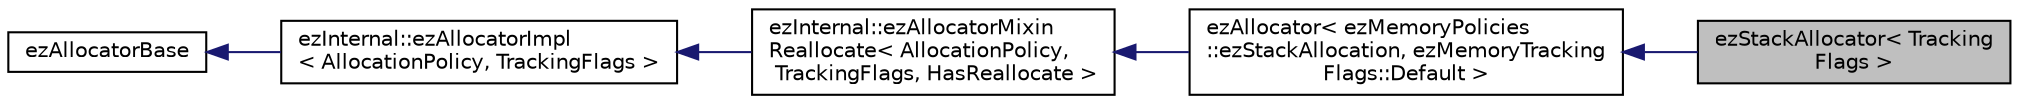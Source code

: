 digraph "ezStackAllocator&lt; TrackingFlags &gt;"
{
 // LATEX_PDF_SIZE
  edge [fontname="Helvetica",fontsize="10",labelfontname="Helvetica",labelfontsize="10"];
  node [fontname="Helvetica",fontsize="10",shape=record];
  rankdir="LR";
  Node1 [label="ezStackAllocator\< Tracking\lFlags \>",height=0.2,width=0.4,color="black", fillcolor="grey75", style="filled", fontcolor="black",tooltip=" "];
  Node2 -> Node1 [dir="back",color="midnightblue",fontsize="10",style="solid",fontname="Helvetica"];
  Node2 [label="ezAllocator\< ezMemoryPolicies\l::ezStackAllocation, ezMemoryTracking\lFlags::Default \>",height=0.2,width=0.4,color="black", fillcolor="white", style="filled",URL="$d0/dbb/classez_allocator.htm",tooltip=" "];
  Node3 -> Node2 [dir="back",color="midnightblue",fontsize="10",style="solid",fontname="Helvetica"];
  Node3 [label="ezInternal::ezAllocatorMixin\lReallocate\< AllocationPolicy,\l TrackingFlags, HasReallocate \>",height=0.2,width=0.4,color="black", fillcolor="white", style="filled",URL="$d6/dc9/classez_internal_1_1ez_allocator_mixin_reallocate.htm",tooltip=" "];
  Node4 -> Node3 [dir="back",color="midnightblue",fontsize="10",style="solid",fontname="Helvetica"];
  Node4 [label="ezInternal::ezAllocatorImpl\l\< AllocationPolicy, TrackingFlags \>",height=0.2,width=0.4,color="black", fillcolor="white", style="filled",URL="$d2/d98/classez_internal_1_1ez_allocator_impl.htm",tooltip=" "];
  Node5 -> Node4 [dir="back",color="midnightblue",fontsize="10",style="solid",fontname="Helvetica"];
  Node5 [label="ezAllocatorBase",height=0.2,width=0.4,color="black", fillcolor="white", style="filled",URL="$d1/d4c/classez_allocator_base.htm",tooltip="Base class for all memory allocators."];
}
